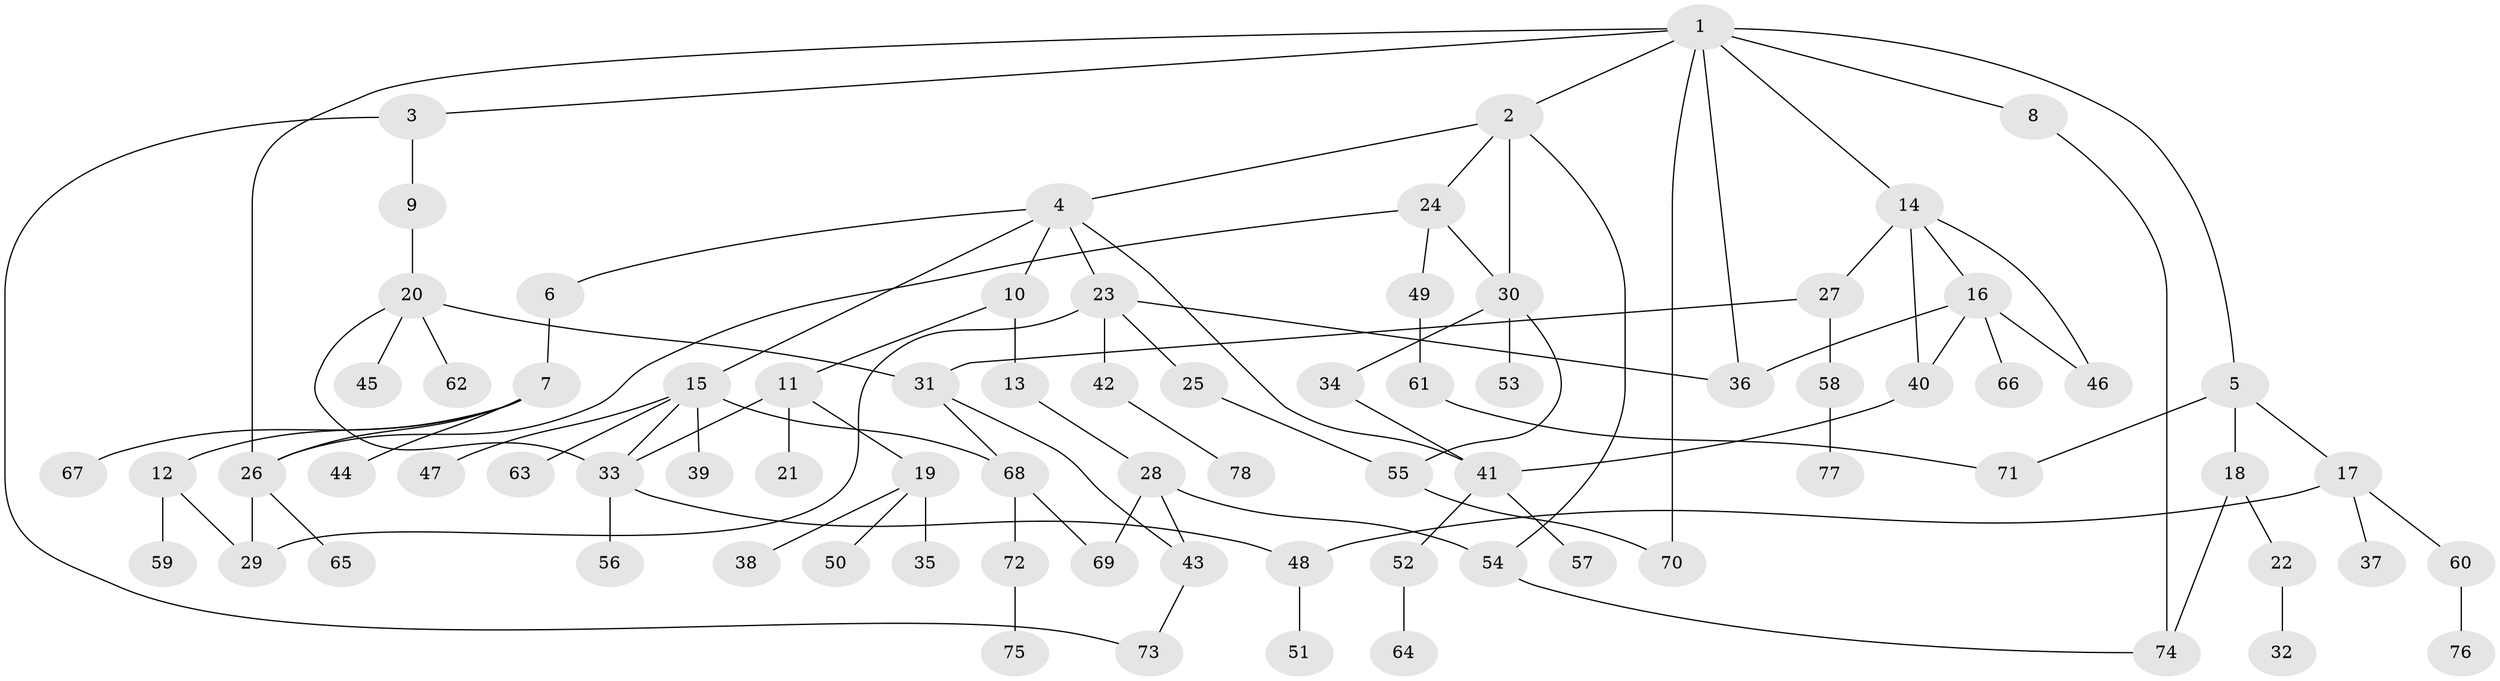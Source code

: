// Generated by graph-tools (version 1.1) at 2025/49/03/09/25 03:49:24]
// undirected, 78 vertices, 102 edges
graph export_dot {
graph [start="1"]
  node [color=gray90,style=filled];
  1;
  2;
  3;
  4;
  5;
  6;
  7;
  8;
  9;
  10;
  11;
  12;
  13;
  14;
  15;
  16;
  17;
  18;
  19;
  20;
  21;
  22;
  23;
  24;
  25;
  26;
  27;
  28;
  29;
  30;
  31;
  32;
  33;
  34;
  35;
  36;
  37;
  38;
  39;
  40;
  41;
  42;
  43;
  44;
  45;
  46;
  47;
  48;
  49;
  50;
  51;
  52;
  53;
  54;
  55;
  56;
  57;
  58;
  59;
  60;
  61;
  62;
  63;
  64;
  65;
  66;
  67;
  68;
  69;
  70;
  71;
  72;
  73;
  74;
  75;
  76;
  77;
  78;
  1 -- 2;
  1 -- 3;
  1 -- 5;
  1 -- 8;
  1 -- 14;
  1 -- 26;
  1 -- 36;
  1 -- 70;
  2 -- 4;
  2 -- 24;
  2 -- 54;
  2 -- 30;
  3 -- 9;
  3 -- 73;
  4 -- 6;
  4 -- 10;
  4 -- 15;
  4 -- 23;
  4 -- 41;
  5 -- 17;
  5 -- 18;
  5 -- 71;
  6 -- 7;
  7 -- 12;
  7 -- 44;
  7 -- 67;
  7 -- 26;
  8 -- 74;
  9 -- 20;
  10 -- 11;
  10 -- 13;
  11 -- 19;
  11 -- 21;
  11 -- 33;
  12 -- 59;
  12 -- 29;
  13 -- 28;
  14 -- 16;
  14 -- 27;
  14 -- 40;
  14 -- 46;
  15 -- 33;
  15 -- 39;
  15 -- 47;
  15 -- 63;
  15 -- 68;
  16 -- 46;
  16 -- 66;
  16 -- 36;
  16 -- 40;
  17 -- 37;
  17 -- 60;
  17 -- 48;
  18 -- 22;
  18 -- 74;
  19 -- 35;
  19 -- 38;
  19 -- 50;
  20 -- 45;
  20 -- 62;
  20 -- 33;
  20 -- 31;
  22 -- 32;
  23 -- 25;
  23 -- 29;
  23 -- 36;
  23 -- 42;
  24 -- 26;
  24 -- 30;
  24 -- 49;
  25 -- 55;
  26 -- 65;
  26 -- 29;
  27 -- 31;
  27 -- 58;
  28 -- 54;
  28 -- 69;
  28 -- 43;
  30 -- 34;
  30 -- 53;
  30 -- 55;
  31 -- 43;
  31 -- 68;
  33 -- 48;
  33 -- 56;
  34 -- 41;
  40 -- 41;
  41 -- 52;
  41 -- 57;
  42 -- 78;
  43 -- 73;
  48 -- 51;
  49 -- 61;
  52 -- 64;
  54 -- 74;
  55 -- 70;
  58 -- 77;
  60 -- 76;
  61 -- 71;
  68 -- 69;
  68 -- 72;
  72 -- 75;
}
